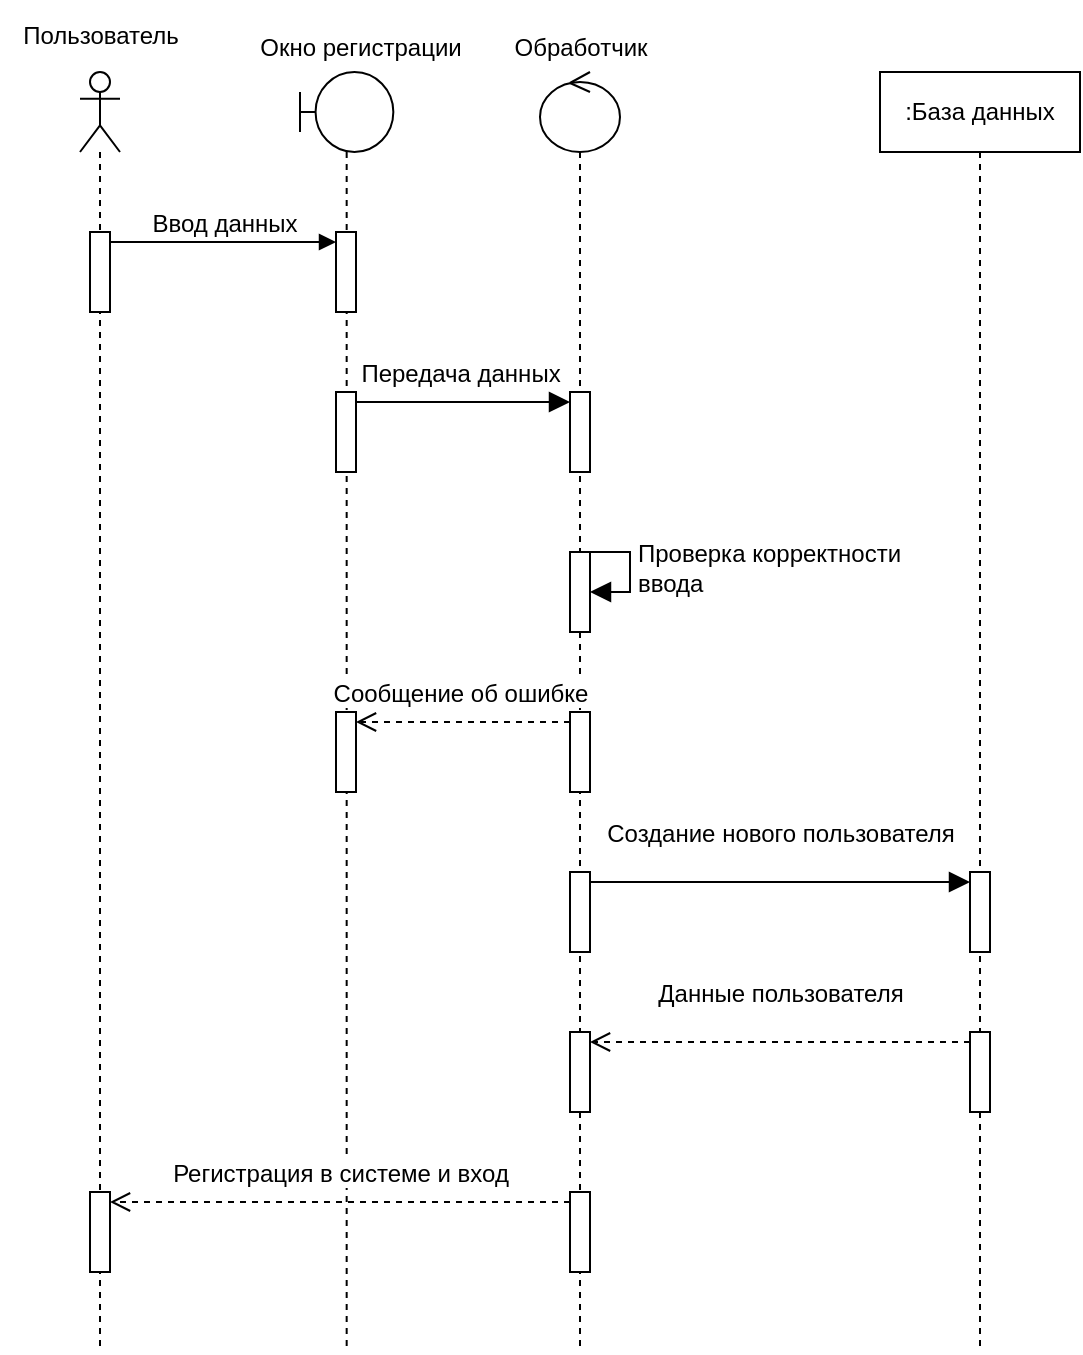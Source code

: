 <mxfile version="27.1.4">
  <diagram name="Page-1" id="13e1069c-82ec-6db2-03f1-153e76fe0fe0">
    <mxGraphModel dx="914" dy="820" grid="1" gridSize="10" guides="1" tooltips="1" connect="1" arrows="1" fold="1" page="1" pageScale="1" pageWidth="1100" pageHeight="850" background="none" math="0" shadow="0">
      <root>
        <mxCell id="0" />
        <mxCell id="1" parent="0" />
        <mxCell id="Vs1f4UlyF3qcgoX3hWhw-1" value="" style="shape=umlLifeline;perimeter=lifelinePerimeter;whiteSpace=wrap;html=1;container=1;dropTarget=0;collapsible=0;recursiveResize=0;outlineConnect=0;portConstraint=eastwest;newEdgeStyle={&quot;curved&quot;:0,&quot;rounded&quot;:0};participant=umlActor;" parent="1" vertex="1">
          <mxGeometry x="150" y="40" width="20" height="640" as="geometry" />
        </mxCell>
        <mxCell id="Vs1f4UlyF3qcgoX3hWhw-9" value="" style="html=1;points=[[0,0,0,0,5],[0,1,0,0,-5],[1,0,0,0,5],[1,1,0,0,-5]];perimeter=orthogonalPerimeter;outlineConnect=0;targetShapes=umlLifeline;portConstraint=eastwest;newEdgeStyle={&quot;curved&quot;:0,&quot;rounded&quot;:0};" parent="Vs1f4UlyF3qcgoX3hWhw-1" vertex="1">
          <mxGeometry x="5" y="80" width="10" height="40" as="geometry" />
        </mxCell>
        <mxCell id="Vs1f4UlyF3qcgoX3hWhw-33" value="" style="html=1;points=[[0,0,0,0,5],[0,1,0,0,-5],[1,0,0,0,5],[1,1,0,0,-5]];perimeter=orthogonalPerimeter;outlineConnect=0;targetShapes=umlLifeline;portConstraint=eastwest;newEdgeStyle={&quot;curved&quot;:0,&quot;rounded&quot;:0};" parent="Vs1f4UlyF3qcgoX3hWhw-1" vertex="1">
          <mxGeometry x="5" y="560" width="10" height="40" as="geometry" />
        </mxCell>
        <mxCell id="Vs1f4UlyF3qcgoX3hWhw-7" value="" style="shape=umlLifeline;perimeter=lifelinePerimeter;whiteSpace=wrap;html=1;container=1;dropTarget=0;collapsible=0;recursiveResize=0;outlineConnect=0;portConstraint=eastwest;newEdgeStyle={&quot;curved&quot;:0,&quot;rounded&quot;:0};participant=umlBoundary;" parent="1" vertex="1">
          <mxGeometry x="260" y="40" width="46.67" height="640" as="geometry" />
        </mxCell>
        <mxCell id="Vs1f4UlyF3qcgoX3hWhw-10" value="" style="html=1;points=[[0,0,0,0,5],[0,1,0,0,-5],[1,0,0,0,5],[1,1,0,0,-5]];perimeter=orthogonalPerimeter;outlineConnect=0;targetShapes=umlLifeline;portConstraint=eastwest;newEdgeStyle={&quot;curved&quot;:0,&quot;rounded&quot;:0};" parent="Vs1f4UlyF3qcgoX3hWhw-7" vertex="1">
          <mxGeometry x="18" y="80" width="10" height="40" as="geometry" />
        </mxCell>
        <mxCell id="Vs1f4UlyF3qcgoX3hWhw-18" value="" style="html=1;points=[[0,0,0,0,5],[0,1,0,0,-5],[1,0,0,0,5],[1,1,0,0,-5]];perimeter=orthogonalPerimeter;outlineConnect=0;targetShapes=umlLifeline;portConstraint=eastwest;newEdgeStyle={&quot;curved&quot;:0,&quot;rounded&quot;:0};" parent="Vs1f4UlyF3qcgoX3hWhw-7" vertex="1">
          <mxGeometry x="18" y="320" width="10" height="40" as="geometry" />
        </mxCell>
        <mxCell id="Vs1f4UlyF3qcgoX3hWhw-23" value="" style="html=1;points=[[0,0,0,0,5],[0,1,0,0,-5],[1,0,0,0,5],[1,1,0,0,-5]];perimeter=orthogonalPerimeter;outlineConnect=0;targetShapes=umlLifeline;portConstraint=eastwest;newEdgeStyle={&quot;curved&quot;:0,&quot;rounded&quot;:0};" parent="Vs1f4UlyF3qcgoX3hWhw-7" vertex="1">
          <mxGeometry x="18" y="160" width="10" height="40" as="geometry" />
        </mxCell>
        <mxCell id="Vs1f4UlyF3qcgoX3hWhw-11" value="Ввод данных" style="html=1;verticalAlign=bottom;startArrow=none;endArrow=block;startSize=8;curved=0;rounded=0;entryX=0;entryY=0;entryDx=0;entryDy=5;fontSize=12;startFill=0;" parent="1" source="Vs1f4UlyF3qcgoX3hWhw-9" target="Vs1f4UlyF3qcgoX3hWhw-10" edge="1">
          <mxGeometry relative="1" as="geometry">
            <mxPoint x="208" y="125" as="sourcePoint" />
          </mxGeometry>
        </mxCell>
        <mxCell id="Vs1f4UlyF3qcgoX3hWhw-12" value="" style="shape=umlLifeline;perimeter=lifelinePerimeter;whiteSpace=wrap;html=1;container=1;dropTarget=0;collapsible=0;recursiveResize=0;outlineConnect=0;portConstraint=eastwest;newEdgeStyle={&quot;curved&quot;:0,&quot;rounded&quot;:0};participant=umlControl;" parent="1" vertex="1">
          <mxGeometry x="380" y="40" width="40" height="640" as="geometry" />
        </mxCell>
        <mxCell id="Vs1f4UlyF3qcgoX3hWhw-13" value="" style="html=1;points=[[0,0,0,0,5],[0,1,0,0,-5],[1,0,0,0,5],[1,1,0,0,-5]];perimeter=orthogonalPerimeter;outlineConnect=0;targetShapes=umlLifeline;portConstraint=eastwest;newEdgeStyle={&quot;curved&quot;:0,&quot;rounded&quot;:0};" parent="Vs1f4UlyF3qcgoX3hWhw-12" vertex="1">
          <mxGeometry x="15" y="160" width="10" height="40" as="geometry" />
        </mxCell>
        <mxCell id="Vs1f4UlyF3qcgoX3hWhw-16" value="" style="html=1;points=[[0,0,0,0,5],[0,1,0,0,-5],[1,0,0,0,5],[1,1,0,0,-5]];perimeter=orthogonalPerimeter;outlineConnect=0;targetShapes=umlLifeline;portConstraint=eastwest;newEdgeStyle={&quot;curved&quot;:0,&quot;rounded&quot;:0};" parent="Vs1f4UlyF3qcgoX3hWhw-12" vertex="1">
          <mxGeometry x="15" y="240" width="10" height="40" as="geometry" />
        </mxCell>
        <mxCell id="Vs1f4UlyF3qcgoX3hWhw-17" value="Проверка корректности&amp;nbsp;&lt;div&gt;ввода&lt;/div&gt;" style="html=1;align=left;spacingLeft=2;endArrow=block;rounded=0;edgeStyle=orthogonalEdgeStyle;curved=0;rounded=0;fontSize=12;startSize=8;endSize=8;" parent="Vs1f4UlyF3qcgoX3hWhw-12" source="Vs1f4UlyF3qcgoX3hWhw-12" target="Vs1f4UlyF3qcgoX3hWhw-16" edge="1">
          <mxGeometry x="-0.005" relative="1" as="geometry">
            <mxPoint x="160" y="240" as="sourcePoint" />
            <Array as="points">
              <mxPoint x="45" y="240" />
              <mxPoint x="45" y="260" />
            </Array>
            <mxPoint as="offset" />
          </mxGeometry>
        </mxCell>
        <mxCell id="Vs1f4UlyF3qcgoX3hWhw-19" value="" style="html=1;points=[[0,0,0,0,5],[0,1,0,0,-5],[1,0,0,0,5],[1,1,0,0,-5]];perimeter=orthogonalPerimeter;outlineConnect=0;targetShapes=umlLifeline;portConstraint=eastwest;newEdgeStyle={&quot;curved&quot;:0,&quot;rounded&quot;:0};" parent="Vs1f4UlyF3qcgoX3hWhw-12" vertex="1">
          <mxGeometry x="15" y="320" width="10" height="40" as="geometry" />
        </mxCell>
        <mxCell id="Vs1f4UlyF3qcgoX3hWhw-27" value="" style="html=1;points=[[0,0,0,0,5],[0,1,0,0,-5],[1,0,0,0,5],[1,1,0,0,-5]];perimeter=orthogonalPerimeter;outlineConnect=0;targetShapes=umlLifeline;portConstraint=eastwest;newEdgeStyle={&quot;curved&quot;:0,&quot;rounded&quot;:0};" parent="Vs1f4UlyF3qcgoX3hWhw-12" vertex="1">
          <mxGeometry x="15" y="400" width="10" height="40" as="geometry" />
        </mxCell>
        <mxCell id="Vs1f4UlyF3qcgoX3hWhw-31" value="" style="html=1;points=[[0,0,0,0,5],[0,1,0,0,-5],[1,0,0,0,5],[1,1,0,0,-5]];perimeter=orthogonalPerimeter;outlineConnect=0;targetShapes=umlLifeline;portConstraint=eastwest;newEdgeStyle={&quot;curved&quot;:0,&quot;rounded&quot;:0};" parent="Vs1f4UlyF3qcgoX3hWhw-12" vertex="1">
          <mxGeometry x="15" y="480" width="10" height="40" as="geometry" />
        </mxCell>
        <mxCell id="Vs1f4UlyF3qcgoX3hWhw-32" value="" style="html=1;points=[[0,0,0,0,5],[0,1,0,0,-5],[1,0,0,0,5],[1,1,0,0,-5]];perimeter=orthogonalPerimeter;outlineConnect=0;targetShapes=umlLifeline;portConstraint=eastwest;newEdgeStyle={&quot;curved&quot;:0,&quot;rounded&quot;:0};" parent="Vs1f4UlyF3qcgoX3hWhw-12" vertex="1">
          <mxGeometry x="15" y="560" width="10" height="40" as="geometry" />
        </mxCell>
        <mxCell id="Vs1f4UlyF3qcgoX3hWhw-14" value="Передача данных" style="html=1;verticalAlign=bottom;endArrow=block;curved=0;rounded=0;entryX=0;entryY=0;entryDx=0;entryDy=5;fontSize=12;startSize=8;endSize=8;" parent="1" source="Vs1f4UlyF3qcgoX3hWhw-23" target="Vs1f4UlyF3qcgoX3hWhw-13" edge="1">
          <mxGeometry x="-0.028" y="5" relative="1" as="geometry">
            <mxPoint x="325" y="195" as="sourcePoint" />
            <mxPoint as="offset" />
          </mxGeometry>
        </mxCell>
        <mxCell id="Vs1f4UlyF3qcgoX3hWhw-20" value="Сообщение об ошибке" style="html=1;verticalAlign=bottom;endArrow=open;dashed=1;endSize=8;curved=0;rounded=0;fontSize=12;exitX=0;exitY=0;exitDx=0;exitDy=5;exitPerimeter=0;" parent="1" source="Vs1f4UlyF3qcgoX3hWhw-19" target="Vs1f4UlyF3qcgoX3hWhw-18" edge="1">
          <mxGeometry x="0.028" y="-5" relative="1" as="geometry">
            <mxPoint x="390" y="400" as="sourcePoint" />
            <mxPoint x="310" y="400" as="targetPoint" />
            <mxPoint as="offset" />
          </mxGeometry>
        </mxCell>
        <mxCell id="Vs1f4UlyF3qcgoX3hWhw-21" value=":База данных" style="shape=umlLifeline;perimeter=lifelinePerimeter;whiteSpace=wrap;html=1;container=1;dropTarget=0;collapsible=0;recursiveResize=0;outlineConnect=0;portConstraint=eastwest;newEdgeStyle={&quot;curved&quot;:0,&quot;rounded&quot;:0};" parent="1" vertex="1">
          <mxGeometry x="550" y="40" width="100" height="640" as="geometry" />
        </mxCell>
        <mxCell id="Vs1f4UlyF3qcgoX3hWhw-24" value="" style="html=1;points=[[0,0,0,0,5],[0,1,0,0,-5],[1,0,0,0,5],[1,1,0,0,-5]];perimeter=orthogonalPerimeter;outlineConnect=0;targetShapes=umlLifeline;portConstraint=eastwest;newEdgeStyle={&quot;curved&quot;:0,&quot;rounded&quot;:0};" parent="Vs1f4UlyF3qcgoX3hWhw-21" vertex="1">
          <mxGeometry x="45" y="400" width="10" height="40" as="geometry" />
        </mxCell>
        <mxCell id="Vs1f4UlyF3qcgoX3hWhw-28" value="" style="html=1;points=[[0,0,0,0,5],[0,1,0,0,-5],[1,0,0,0,5],[1,1,0,0,-5]];perimeter=orthogonalPerimeter;outlineConnect=0;targetShapes=umlLifeline;portConstraint=eastwest;newEdgeStyle={&quot;curved&quot;:0,&quot;rounded&quot;:0};" parent="Vs1f4UlyF3qcgoX3hWhw-21" vertex="1">
          <mxGeometry x="45" y="480" width="10" height="40" as="geometry" />
        </mxCell>
        <mxCell id="Vs1f4UlyF3qcgoX3hWhw-25" value="Создание нового пользователя" style="html=1;verticalAlign=bottom;endArrow=block;curved=0;rounded=0;entryX=0;entryY=0;entryDx=0;entryDy=5;fontSize=12;startSize=8;endSize=8;" parent="1" source="Vs1f4UlyF3qcgoX3hWhw-27" target="Vs1f4UlyF3qcgoX3hWhw-24" edge="1">
          <mxGeometry y="15" relative="1" as="geometry">
            <mxPoint x="505" y="445" as="sourcePoint" />
            <mxPoint as="offset" />
          </mxGeometry>
        </mxCell>
        <mxCell id="Vs1f4UlyF3qcgoX3hWhw-30" value="Данные пользователя" style="html=1;verticalAlign=bottom;endArrow=open;dashed=1;endSize=8;curved=0;rounded=0;exitX=0;exitY=0;exitDx=0;exitDy=5;fontSize=12;entryX=1;entryY=0;entryDx=0;entryDy=5;entryPerimeter=0;exitPerimeter=0;" parent="1" source="Vs1f4UlyF3qcgoX3hWhw-28" target="Vs1f4UlyF3qcgoX3hWhw-31" edge="1">
          <mxGeometry y="-15" relative="1" as="geometry">
            <mxPoint x="505" y="555" as="targetPoint" />
            <mxPoint as="offset" />
          </mxGeometry>
        </mxCell>
        <mxCell id="Vs1f4UlyF3qcgoX3hWhw-34" value="Регистрация в системе и вход" style="html=1;verticalAlign=bottom;endArrow=open;dashed=1;endSize=8;curved=0;rounded=0;fontSize=12;exitX=0;exitY=0;exitDx=0;exitDy=5;exitPerimeter=0;entryX=1;entryY=0;entryDx=0;entryDy=5;entryPerimeter=0;" parent="1" source="Vs1f4UlyF3qcgoX3hWhw-32" target="Vs1f4UlyF3qcgoX3hWhw-33" edge="1">
          <mxGeometry y="-5" relative="1" as="geometry">
            <mxPoint x="290" y="610" as="sourcePoint" />
            <mxPoint x="210" y="610" as="targetPoint" />
            <mxPoint as="offset" />
          </mxGeometry>
        </mxCell>
        <mxCell id="Vs1f4UlyF3qcgoX3hWhw-35" value="&lt;span style=&quot;font-weight: normal;&quot;&gt;Пользователь&lt;/span&gt;" style="text;align=center;fontStyle=1;verticalAlign=middle;spacingLeft=3;spacingRight=3;strokeColor=none;rotatable=0;points=[[0,0.5],[1,0.5]];portConstraint=eastwest;html=1;" parent="1" vertex="1">
          <mxGeometry x="110" y="4" width="100" height="36" as="geometry" />
        </mxCell>
        <mxCell id="Vs1f4UlyF3qcgoX3hWhw-36" value="&lt;span style=&quot;font-weight: 400;&quot;&gt;Окно регистрации&lt;/span&gt;" style="text;align=center;fontStyle=1;verticalAlign=middle;spacingLeft=3;spacingRight=3;strokeColor=none;rotatable=0;points=[[0,0.5],[1,0.5]];portConstraint=eastwest;html=1;" parent="1" vertex="1">
          <mxGeometry x="240" y="10" width="100" height="36" as="geometry" />
        </mxCell>
        <mxCell id="Vs1f4UlyF3qcgoX3hWhw-37" value="&lt;span style=&quot;font-weight: 400;&quot;&gt;Обработчик&lt;/span&gt;" style="text;align=center;fontStyle=1;verticalAlign=middle;spacingLeft=3;spacingRight=3;strokeColor=none;rotatable=0;points=[[0,0.5],[1,0.5]];portConstraint=eastwest;html=1;" parent="1" vertex="1">
          <mxGeometry x="350" y="10" width="100" height="36" as="geometry" />
        </mxCell>
      </root>
    </mxGraphModel>
  </diagram>
</mxfile>
